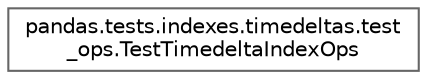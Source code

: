digraph "Graphical Class Hierarchy"
{
 // LATEX_PDF_SIZE
  bgcolor="transparent";
  edge [fontname=Helvetica,fontsize=10,labelfontname=Helvetica,labelfontsize=10];
  node [fontname=Helvetica,fontsize=10,shape=box,height=0.2,width=0.4];
  rankdir="LR";
  Node0 [id="Node000000",label="pandas.tests.indexes.timedeltas.test\l_ops.TestTimedeltaIndexOps",height=0.2,width=0.4,color="grey40", fillcolor="white", style="filled",URL="$df/d4c/classpandas_1_1tests_1_1indexes_1_1timedeltas_1_1test__ops_1_1TestTimedeltaIndexOps.html",tooltip=" "];
}
